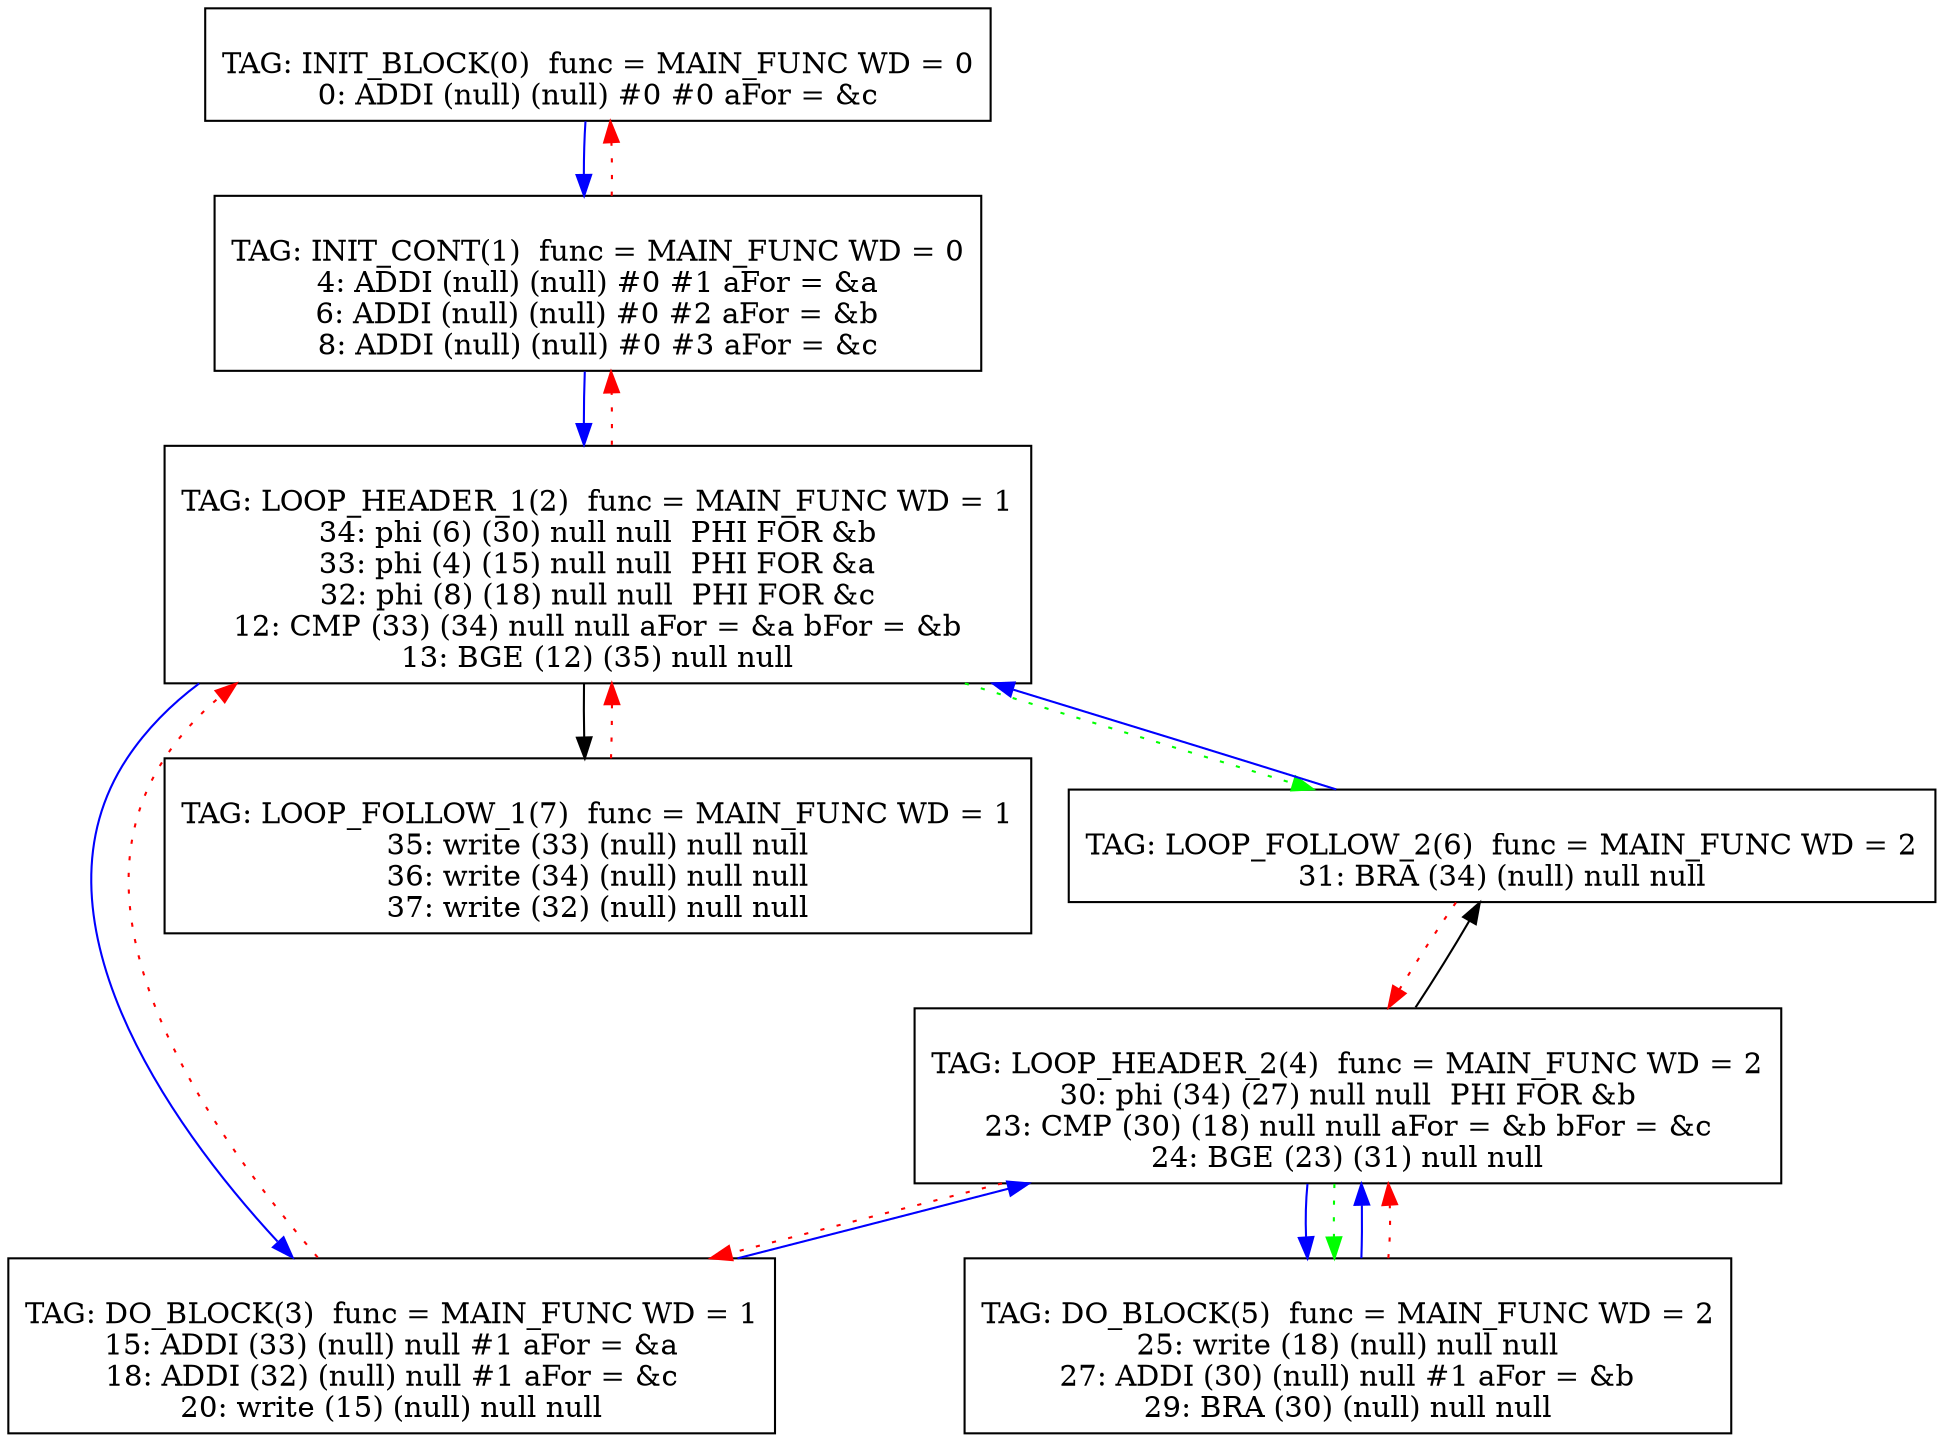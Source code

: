 digraph {
0[label="
TAG: INIT_BLOCK(0)  func = MAIN_FUNC WD = 0
0: ADDI (null) (null) #0 #0 aFor = &c
"];
0[shape=box];
0 -> 1[color=blue]
1[label="
TAG: INIT_CONT(1)  func = MAIN_FUNC WD = 0
4: ADDI (null) (null) #0 #1 aFor = &a
6: ADDI (null) (null) #0 #2 aFor = &b
8: ADDI (null) (null) #0 #3 aFor = &c
"];
1[shape=box];
1 -> 2[color=blue]
1 -> 0[color=red][style=dotted]
2[label="
TAG: LOOP_HEADER_1(2)  func = MAIN_FUNC WD = 1
34: phi (6) (30) null null  PHI FOR &b
33: phi (4) (15) null null  PHI FOR &a
32: phi (8) (18) null null  PHI FOR &c
12: CMP (33) (34) null null aFor = &a bFor = &b
13: BGE (12) (35) null null
"];
2[shape=box];
2 -> 3[color=blue]
2 -> 7[color=black]
2 -> 1[color=red][style=dotted]
2 -> 6[color=green][style=dotted]
3[label="
TAG: DO_BLOCK(3)  func = MAIN_FUNC WD = 1
15: ADDI (33) (null) null #1 aFor = &a
18: ADDI (32) (null) null #1 aFor = &c
20: write (15) (null) null null
"];
3[shape=box];
3 -> 4[color=blue]
3 -> 2[color=red][style=dotted]
4[label="
TAG: LOOP_HEADER_2(4)  func = MAIN_FUNC WD = 2
30: phi (34) (27) null null  PHI FOR &b
23: CMP (30) (18) null null aFor = &b bFor = &c
24: BGE (23) (31) null null
"];
4[shape=box];
4 -> 5[color=blue]
4 -> 6[color=black]
4 -> 3[color=red][style=dotted]
4 -> 5[color=green][style=dotted]
5[label="
TAG: DO_BLOCK(5)  func = MAIN_FUNC WD = 2
25: write (18) (null) null null
27: ADDI (30) (null) null #1 aFor = &b
29: BRA (30) (null) null null
"];
5[shape=box];
5 -> 4[color=blue]
5 -> 4[color=red][style=dotted]
6[label="
TAG: LOOP_FOLLOW_2(6)  func = MAIN_FUNC WD = 2
31: BRA (34) (null) null null
"];
6[shape=box];
6 -> 2[color=blue]
6 -> 4[color=red][style=dotted]
7[label="
TAG: LOOP_FOLLOW_1(7)  func = MAIN_FUNC WD = 1
35: write (33) (null) null null
36: write (34) (null) null null
37: write (32) (null) null null
"];
7[shape=box];
7 -> 2[color=red][style=dotted]
}